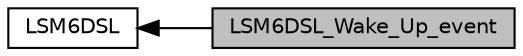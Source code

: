 digraph "LSM6DSL_Wake_Up_event"
{
  edge [fontname="Helvetica",fontsize="10",labelfontname="Helvetica",labelfontsize="10"];
  node [fontname="Helvetica",fontsize="10",shape=box];
  rankdir=LR;
  Node2 [label="LSM6DSL",height=0.2,width=0.4,color="black", fillcolor="white", style="filled",URL="$group___l_s_m6_d_s_l.html",tooltip="This file provides a set of functions needed to drive the lsm6dsl enanced inertial module."];
  Node1 [label="LSM6DSL_Wake_Up_event",height=0.2,width=0.4,color="black", fillcolor="grey75", style="filled", fontcolor="black",tooltip="This section groups all the functions that manage the Wake Up event generation."];
  Node2->Node1 [shape=plaintext, dir="back", style="solid"];
}
